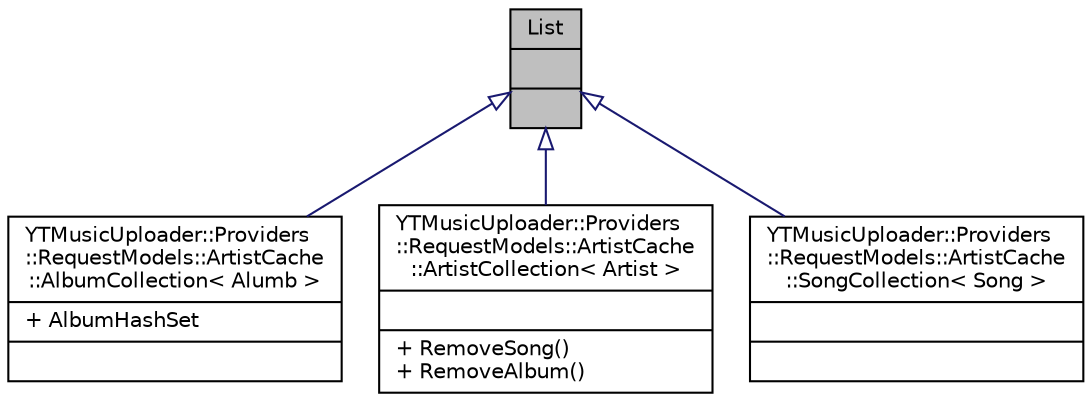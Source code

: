 digraph "List"
{
 // LATEX_PDF_SIZE
  edge [fontname="Helvetica",fontsize="10",labelfontname="Helvetica",labelfontsize="10"];
  node [fontname="Helvetica",fontsize="10",shape=record];
  Node1 [label="{List\n||}",height=0.2,width=0.4,color="black", fillcolor="grey75", style="filled", fontcolor="black",tooltip=" "];
  Node1 -> Node2 [dir="back",color="midnightblue",fontsize="10",style="solid",arrowtail="onormal",fontname="Helvetica"];
  Node2 [label="{YTMusicUploader::Providers\l::RequestModels::ArtistCache\l::AlbumCollection\< Alumb \>\n|+ AlbumHashSet\l|}",height=0.2,width=0.4,color="black", fillcolor="white", style="filled",URL="$d6/d16/class_y_t_music_uploader_1_1_providers_1_1_request_models_1_1_artist_cache_1_1_album_collection.html",tooltip=" "];
  Node1 -> Node3 [dir="back",color="midnightblue",fontsize="10",style="solid",arrowtail="onormal",fontname="Helvetica"];
  Node3 [label="{YTMusicUploader::Providers\l::RequestModels::ArtistCache\l::ArtistCollection\< Artist \>\n||+ RemoveSong()\l+ RemoveAlbum()\l}",height=0.2,width=0.4,color="black", fillcolor="white", style="filled",URL="$dc/d9d/class_y_t_music_uploader_1_1_providers_1_1_request_models_1_1_artist_cache_1_1_artist_collection.html",tooltip=" "];
  Node1 -> Node4 [dir="back",color="midnightblue",fontsize="10",style="solid",arrowtail="onormal",fontname="Helvetica"];
  Node4 [label="{YTMusicUploader::Providers\l::RequestModels::ArtistCache\l::SongCollection\< Song \>\n||}",height=0.2,width=0.4,color="black", fillcolor="white", style="filled",URL="$d2/d97/class_y_t_music_uploader_1_1_providers_1_1_request_models_1_1_artist_cache_1_1_song_collection.html",tooltip=" "];
}

